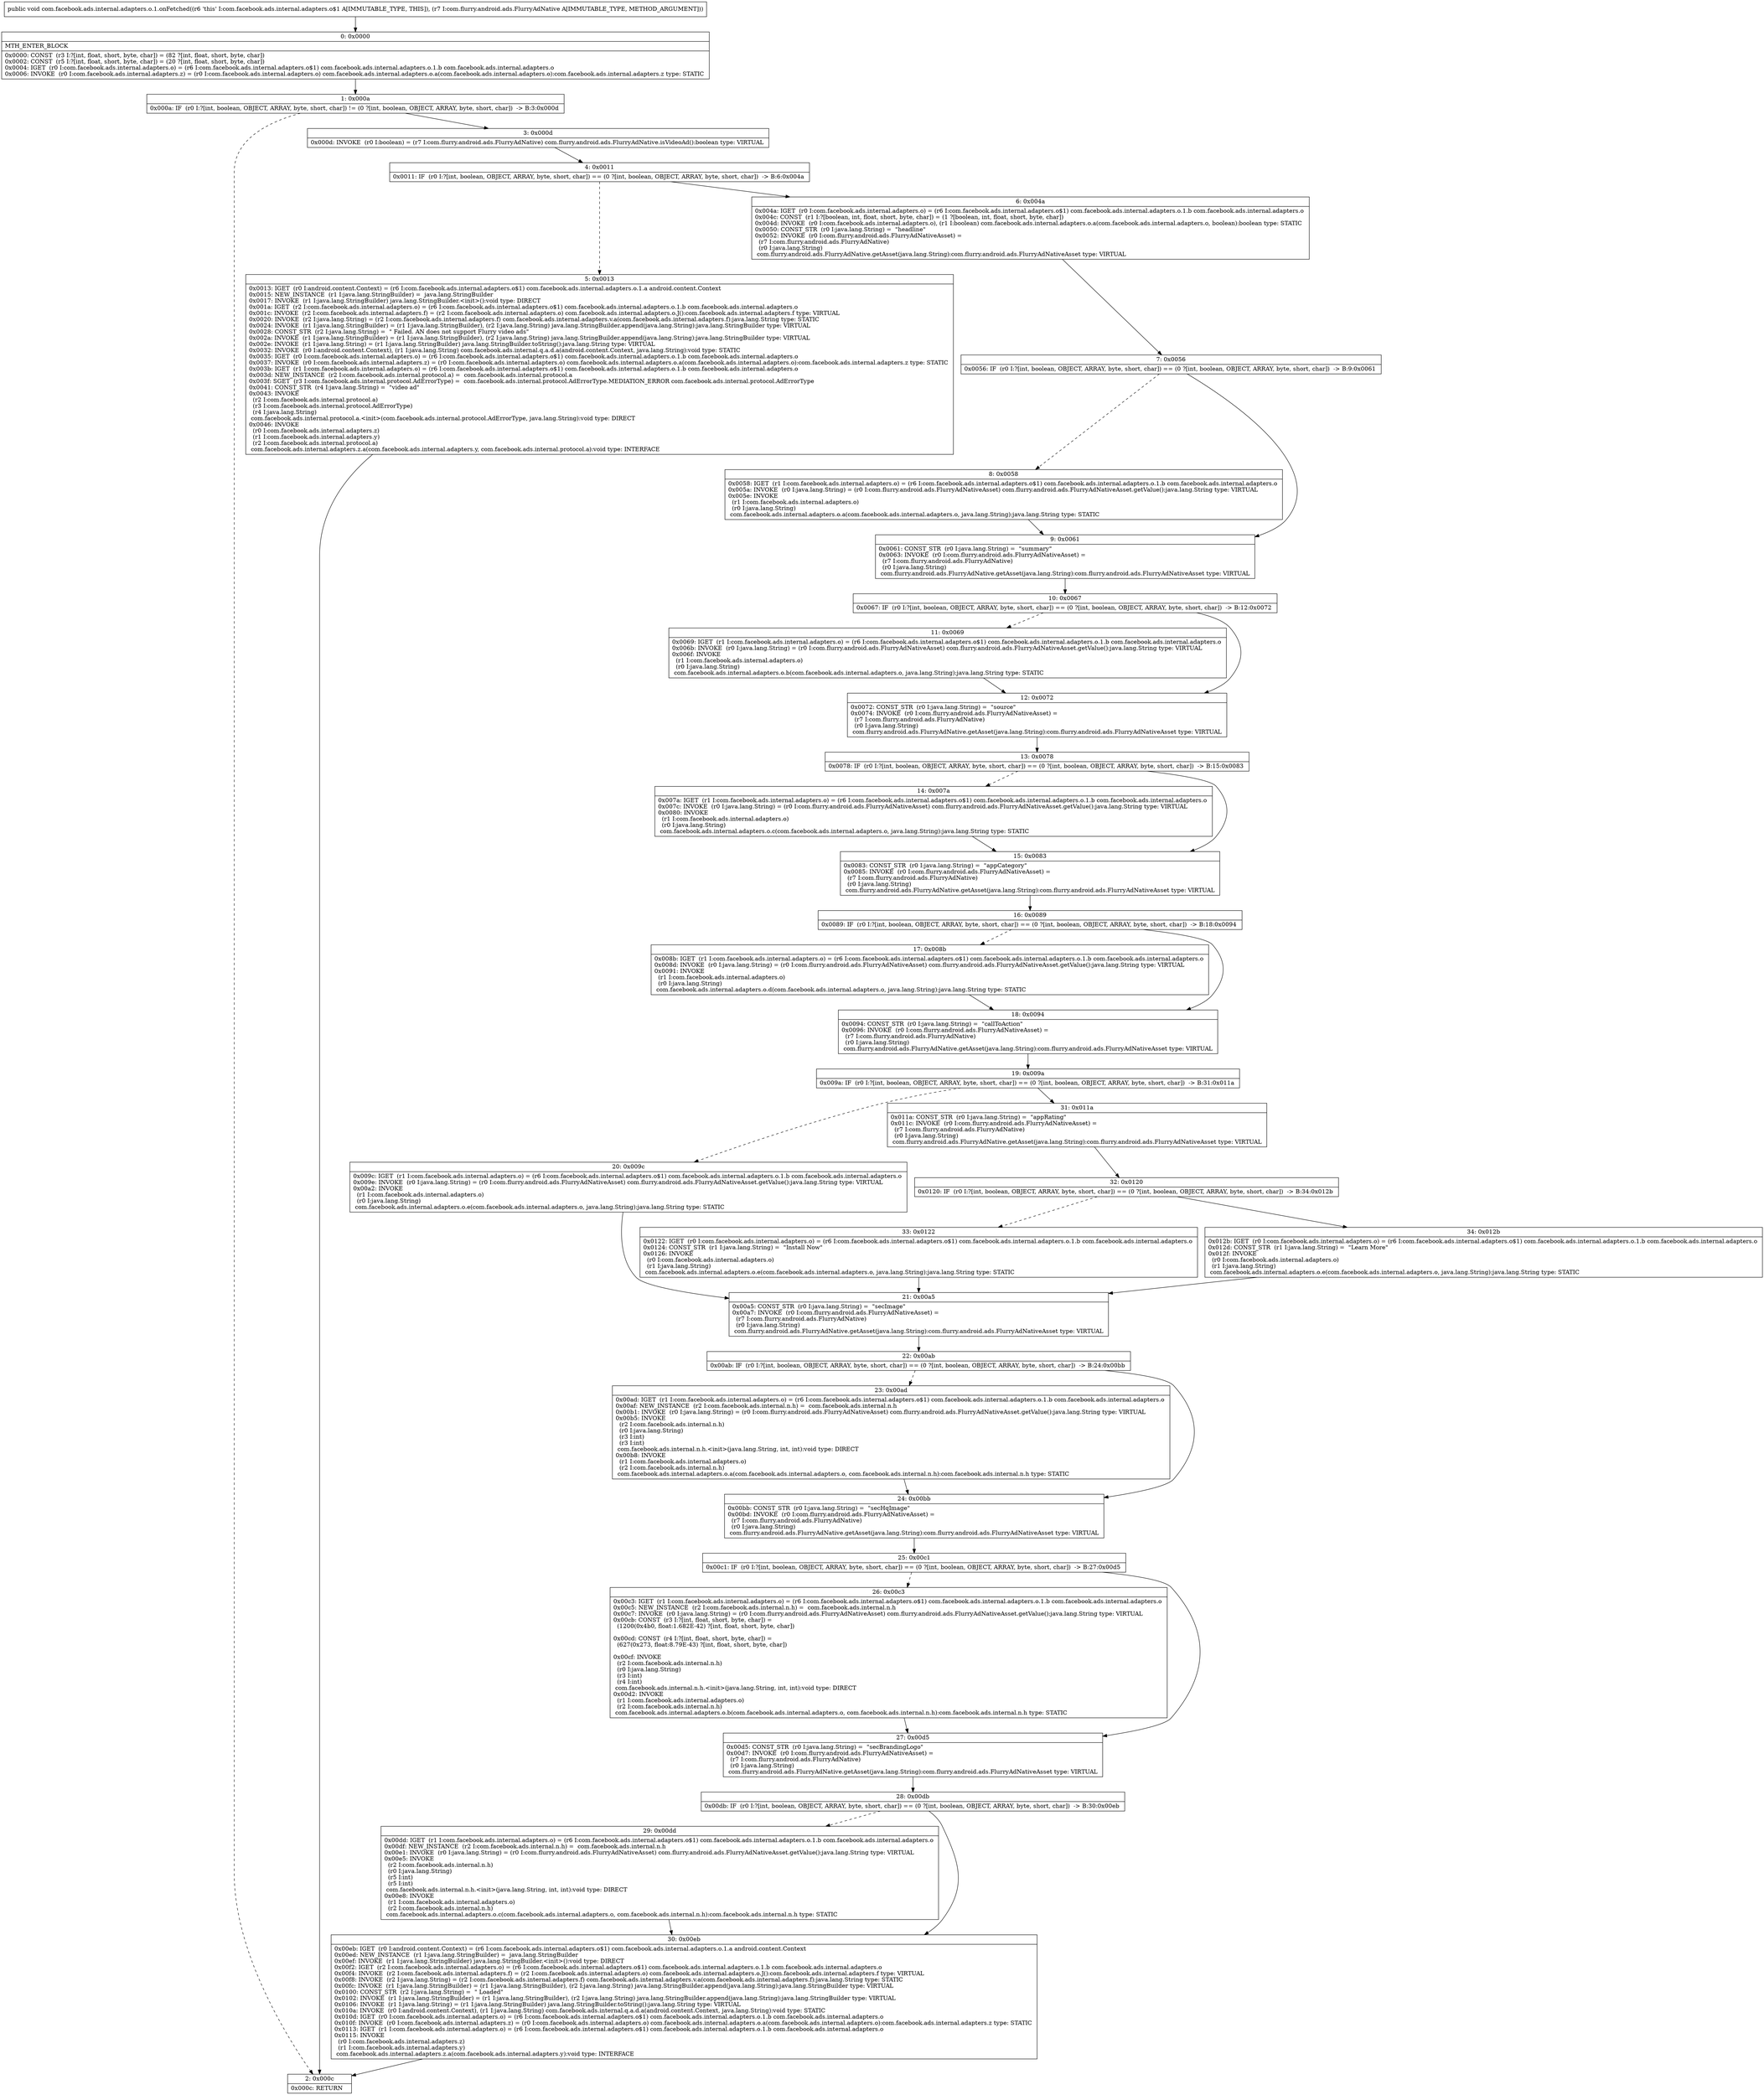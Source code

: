 digraph "CFG forcom.facebook.ads.internal.adapters.o.1.onFetched(Lcom\/flurry\/android\/ads\/FlurryAdNative;)V" {
Node_0 [shape=record,label="{0\:\ 0x0000|MTH_ENTER_BLOCK\l|0x0000: CONST  (r3 I:?[int, float, short, byte, char]) = (82 ?[int, float, short, byte, char]) \l0x0002: CONST  (r5 I:?[int, float, short, byte, char]) = (20 ?[int, float, short, byte, char]) \l0x0004: IGET  (r0 I:com.facebook.ads.internal.adapters.o) = (r6 I:com.facebook.ads.internal.adapters.o$1) com.facebook.ads.internal.adapters.o.1.b com.facebook.ads.internal.adapters.o \l0x0006: INVOKE  (r0 I:com.facebook.ads.internal.adapters.z) = (r0 I:com.facebook.ads.internal.adapters.o) com.facebook.ads.internal.adapters.o.a(com.facebook.ads.internal.adapters.o):com.facebook.ads.internal.adapters.z type: STATIC \l}"];
Node_1 [shape=record,label="{1\:\ 0x000a|0x000a: IF  (r0 I:?[int, boolean, OBJECT, ARRAY, byte, short, char]) != (0 ?[int, boolean, OBJECT, ARRAY, byte, short, char])  \-\> B:3:0x000d \l}"];
Node_2 [shape=record,label="{2\:\ 0x000c|0x000c: RETURN   \l}"];
Node_3 [shape=record,label="{3\:\ 0x000d|0x000d: INVOKE  (r0 I:boolean) = (r7 I:com.flurry.android.ads.FlurryAdNative) com.flurry.android.ads.FlurryAdNative.isVideoAd():boolean type: VIRTUAL \l}"];
Node_4 [shape=record,label="{4\:\ 0x0011|0x0011: IF  (r0 I:?[int, boolean, OBJECT, ARRAY, byte, short, char]) == (0 ?[int, boolean, OBJECT, ARRAY, byte, short, char])  \-\> B:6:0x004a \l}"];
Node_5 [shape=record,label="{5\:\ 0x0013|0x0013: IGET  (r0 I:android.content.Context) = (r6 I:com.facebook.ads.internal.adapters.o$1) com.facebook.ads.internal.adapters.o.1.a android.content.Context \l0x0015: NEW_INSTANCE  (r1 I:java.lang.StringBuilder) =  java.lang.StringBuilder \l0x0017: INVOKE  (r1 I:java.lang.StringBuilder) java.lang.StringBuilder.\<init\>():void type: DIRECT \l0x001a: IGET  (r2 I:com.facebook.ads.internal.adapters.o) = (r6 I:com.facebook.ads.internal.adapters.o$1) com.facebook.ads.internal.adapters.o.1.b com.facebook.ads.internal.adapters.o \l0x001c: INVOKE  (r2 I:com.facebook.ads.internal.adapters.f) = (r2 I:com.facebook.ads.internal.adapters.o) com.facebook.ads.internal.adapters.o.J():com.facebook.ads.internal.adapters.f type: VIRTUAL \l0x0020: INVOKE  (r2 I:java.lang.String) = (r2 I:com.facebook.ads.internal.adapters.f) com.facebook.ads.internal.adapters.v.a(com.facebook.ads.internal.adapters.f):java.lang.String type: STATIC \l0x0024: INVOKE  (r1 I:java.lang.StringBuilder) = (r1 I:java.lang.StringBuilder), (r2 I:java.lang.String) java.lang.StringBuilder.append(java.lang.String):java.lang.StringBuilder type: VIRTUAL \l0x0028: CONST_STR  (r2 I:java.lang.String) =  \" Failed. AN does not support Flurry video ads\" \l0x002a: INVOKE  (r1 I:java.lang.StringBuilder) = (r1 I:java.lang.StringBuilder), (r2 I:java.lang.String) java.lang.StringBuilder.append(java.lang.String):java.lang.StringBuilder type: VIRTUAL \l0x002e: INVOKE  (r1 I:java.lang.String) = (r1 I:java.lang.StringBuilder) java.lang.StringBuilder.toString():java.lang.String type: VIRTUAL \l0x0032: INVOKE  (r0 I:android.content.Context), (r1 I:java.lang.String) com.facebook.ads.internal.q.a.d.a(android.content.Context, java.lang.String):void type: STATIC \l0x0035: IGET  (r0 I:com.facebook.ads.internal.adapters.o) = (r6 I:com.facebook.ads.internal.adapters.o$1) com.facebook.ads.internal.adapters.o.1.b com.facebook.ads.internal.adapters.o \l0x0037: INVOKE  (r0 I:com.facebook.ads.internal.adapters.z) = (r0 I:com.facebook.ads.internal.adapters.o) com.facebook.ads.internal.adapters.o.a(com.facebook.ads.internal.adapters.o):com.facebook.ads.internal.adapters.z type: STATIC \l0x003b: IGET  (r1 I:com.facebook.ads.internal.adapters.o) = (r6 I:com.facebook.ads.internal.adapters.o$1) com.facebook.ads.internal.adapters.o.1.b com.facebook.ads.internal.adapters.o \l0x003d: NEW_INSTANCE  (r2 I:com.facebook.ads.internal.protocol.a) =  com.facebook.ads.internal.protocol.a \l0x003f: SGET  (r3 I:com.facebook.ads.internal.protocol.AdErrorType) =  com.facebook.ads.internal.protocol.AdErrorType.MEDIATION_ERROR com.facebook.ads.internal.protocol.AdErrorType \l0x0041: CONST_STR  (r4 I:java.lang.String) =  \"video ad\" \l0x0043: INVOKE  \l  (r2 I:com.facebook.ads.internal.protocol.a)\l  (r3 I:com.facebook.ads.internal.protocol.AdErrorType)\l  (r4 I:java.lang.String)\l com.facebook.ads.internal.protocol.a.\<init\>(com.facebook.ads.internal.protocol.AdErrorType, java.lang.String):void type: DIRECT \l0x0046: INVOKE  \l  (r0 I:com.facebook.ads.internal.adapters.z)\l  (r1 I:com.facebook.ads.internal.adapters.y)\l  (r2 I:com.facebook.ads.internal.protocol.a)\l com.facebook.ads.internal.adapters.z.a(com.facebook.ads.internal.adapters.y, com.facebook.ads.internal.protocol.a):void type: INTERFACE \l}"];
Node_6 [shape=record,label="{6\:\ 0x004a|0x004a: IGET  (r0 I:com.facebook.ads.internal.adapters.o) = (r6 I:com.facebook.ads.internal.adapters.o$1) com.facebook.ads.internal.adapters.o.1.b com.facebook.ads.internal.adapters.o \l0x004c: CONST  (r1 I:?[boolean, int, float, short, byte, char]) = (1 ?[boolean, int, float, short, byte, char]) \l0x004d: INVOKE  (r0 I:com.facebook.ads.internal.adapters.o), (r1 I:boolean) com.facebook.ads.internal.adapters.o.a(com.facebook.ads.internal.adapters.o, boolean):boolean type: STATIC \l0x0050: CONST_STR  (r0 I:java.lang.String) =  \"headline\" \l0x0052: INVOKE  (r0 I:com.flurry.android.ads.FlurryAdNativeAsset) = \l  (r7 I:com.flurry.android.ads.FlurryAdNative)\l  (r0 I:java.lang.String)\l com.flurry.android.ads.FlurryAdNative.getAsset(java.lang.String):com.flurry.android.ads.FlurryAdNativeAsset type: VIRTUAL \l}"];
Node_7 [shape=record,label="{7\:\ 0x0056|0x0056: IF  (r0 I:?[int, boolean, OBJECT, ARRAY, byte, short, char]) == (0 ?[int, boolean, OBJECT, ARRAY, byte, short, char])  \-\> B:9:0x0061 \l}"];
Node_8 [shape=record,label="{8\:\ 0x0058|0x0058: IGET  (r1 I:com.facebook.ads.internal.adapters.o) = (r6 I:com.facebook.ads.internal.adapters.o$1) com.facebook.ads.internal.adapters.o.1.b com.facebook.ads.internal.adapters.o \l0x005a: INVOKE  (r0 I:java.lang.String) = (r0 I:com.flurry.android.ads.FlurryAdNativeAsset) com.flurry.android.ads.FlurryAdNativeAsset.getValue():java.lang.String type: VIRTUAL \l0x005e: INVOKE  \l  (r1 I:com.facebook.ads.internal.adapters.o)\l  (r0 I:java.lang.String)\l com.facebook.ads.internal.adapters.o.a(com.facebook.ads.internal.adapters.o, java.lang.String):java.lang.String type: STATIC \l}"];
Node_9 [shape=record,label="{9\:\ 0x0061|0x0061: CONST_STR  (r0 I:java.lang.String) =  \"summary\" \l0x0063: INVOKE  (r0 I:com.flurry.android.ads.FlurryAdNativeAsset) = \l  (r7 I:com.flurry.android.ads.FlurryAdNative)\l  (r0 I:java.lang.String)\l com.flurry.android.ads.FlurryAdNative.getAsset(java.lang.String):com.flurry.android.ads.FlurryAdNativeAsset type: VIRTUAL \l}"];
Node_10 [shape=record,label="{10\:\ 0x0067|0x0067: IF  (r0 I:?[int, boolean, OBJECT, ARRAY, byte, short, char]) == (0 ?[int, boolean, OBJECT, ARRAY, byte, short, char])  \-\> B:12:0x0072 \l}"];
Node_11 [shape=record,label="{11\:\ 0x0069|0x0069: IGET  (r1 I:com.facebook.ads.internal.adapters.o) = (r6 I:com.facebook.ads.internal.adapters.o$1) com.facebook.ads.internal.adapters.o.1.b com.facebook.ads.internal.adapters.o \l0x006b: INVOKE  (r0 I:java.lang.String) = (r0 I:com.flurry.android.ads.FlurryAdNativeAsset) com.flurry.android.ads.FlurryAdNativeAsset.getValue():java.lang.String type: VIRTUAL \l0x006f: INVOKE  \l  (r1 I:com.facebook.ads.internal.adapters.o)\l  (r0 I:java.lang.String)\l com.facebook.ads.internal.adapters.o.b(com.facebook.ads.internal.adapters.o, java.lang.String):java.lang.String type: STATIC \l}"];
Node_12 [shape=record,label="{12\:\ 0x0072|0x0072: CONST_STR  (r0 I:java.lang.String) =  \"source\" \l0x0074: INVOKE  (r0 I:com.flurry.android.ads.FlurryAdNativeAsset) = \l  (r7 I:com.flurry.android.ads.FlurryAdNative)\l  (r0 I:java.lang.String)\l com.flurry.android.ads.FlurryAdNative.getAsset(java.lang.String):com.flurry.android.ads.FlurryAdNativeAsset type: VIRTUAL \l}"];
Node_13 [shape=record,label="{13\:\ 0x0078|0x0078: IF  (r0 I:?[int, boolean, OBJECT, ARRAY, byte, short, char]) == (0 ?[int, boolean, OBJECT, ARRAY, byte, short, char])  \-\> B:15:0x0083 \l}"];
Node_14 [shape=record,label="{14\:\ 0x007a|0x007a: IGET  (r1 I:com.facebook.ads.internal.adapters.o) = (r6 I:com.facebook.ads.internal.adapters.o$1) com.facebook.ads.internal.adapters.o.1.b com.facebook.ads.internal.adapters.o \l0x007c: INVOKE  (r0 I:java.lang.String) = (r0 I:com.flurry.android.ads.FlurryAdNativeAsset) com.flurry.android.ads.FlurryAdNativeAsset.getValue():java.lang.String type: VIRTUAL \l0x0080: INVOKE  \l  (r1 I:com.facebook.ads.internal.adapters.o)\l  (r0 I:java.lang.String)\l com.facebook.ads.internal.adapters.o.c(com.facebook.ads.internal.adapters.o, java.lang.String):java.lang.String type: STATIC \l}"];
Node_15 [shape=record,label="{15\:\ 0x0083|0x0083: CONST_STR  (r0 I:java.lang.String) =  \"appCategory\" \l0x0085: INVOKE  (r0 I:com.flurry.android.ads.FlurryAdNativeAsset) = \l  (r7 I:com.flurry.android.ads.FlurryAdNative)\l  (r0 I:java.lang.String)\l com.flurry.android.ads.FlurryAdNative.getAsset(java.lang.String):com.flurry.android.ads.FlurryAdNativeAsset type: VIRTUAL \l}"];
Node_16 [shape=record,label="{16\:\ 0x0089|0x0089: IF  (r0 I:?[int, boolean, OBJECT, ARRAY, byte, short, char]) == (0 ?[int, boolean, OBJECT, ARRAY, byte, short, char])  \-\> B:18:0x0094 \l}"];
Node_17 [shape=record,label="{17\:\ 0x008b|0x008b: IGET  (r1 I:com.facebook.ads.internal.adapters.o) = (r6 I:com.facebook.ads.internal.adapters.o$1) com.facebook.ads.internal.adapters.o.1.b com.facebook.ads.internal.adapters.o \l0x008d: INVOKE  (r0 I:java.lang.String) = (r0 I:com.flurry.android.ads.FlurryAdNativeAsset) com.flurry.android.ads.FlurryAdNativeAsset.getValue():java.lang.String type: VIRTUAL \l0x0091: INVOKE  \l  (r1 I:com.facebook.ads.internal.adapters.o)\l  (r0 I:java.lang.String)\l com.facebook.ads.internal.adapters.o.d(com.facebook.ads.internal.adapters.o, java.lang.String):java.lang.String type: STATIC \l}"];
Node_18 [shape=record,label="{18\:\ 0x0094|0x0094: CONST_STR  (r0 I:java.lang.String) =  \"callToAction\" \l0x0096: INVOKE  (r0 I:com.flurry.android.ads.FlurryAdNativeAsset) = \l  (r7 I:com.flurry.android.ads.FlurryAdNative)\l  (r0 I:java.lang.String)\l com.flurry.android.ads.FlurryAdNative.getAsset(java.lang.String):com.flurry.android.ads.FlurryAdNativeAsset type: VIRTUAL \l}"];
Node_19 [shape=record,label="{19\:\ 0x009a|0x009a: IF  (r0 I:?[int, boolean, OBJECT, ARRAY, byte, short, char]) == (0 ?[int, boolean, OBJECT, ARRAY, byte, short, char])  \-\> B:31:0x011a \l}"];
Node_20 [shape=record,label="{20\:\ 0x009c|0x009c: IGET  (r1 I:com.facebook.ads.internal.adapters.o) = (r6 I:com.facebook.ads.internal.adapters.o$1) com.facebook.ads.internal.adapters.o.1.b com.facebook.ads.internal.adapters.o \l0x009e: INVOKE  (r0 I:java.lang.String) = (r0 I:com.flurry.android.ads.FlurryAdNativeAsset) com.flurry.android.ads.FlurryAdNativeAsset.getValue():java.lang.String type: VIRTUAL \l0x00a2: INVOKE  \l  (r1 I:com.facebook.ads.internal.adapters.o)\l  (r0 I:java.lang.String)\l com.facebook.ads.internal.adapters.o.e(com.facebook.ads.internal.adapters.o, java.lang.String):java.lang.String type: STATIC \l}"];
Node_21 [shape=record,label="{21\:\ 0x00a5|0x00a5: CONST_STR  (r0 I:java.lang.String) =  \"secImage\" \l0x00a7: INVOKE  (r0 I:com.flurry.android.ads.FlurryAdNativeAsset) = \l  (r7 I:com.flurry.android.ads.FlurryAdNative)\l  (r0 I:java.lang.String)\l com.flurry.android.ads.FlurryAdNative.getAsset(java.lang.String):com.flurry.android.ads.FlurryAdNativeAsset type: VIRTUAL \l}"];
Node_22 [shape=record,label="{22\:\ 0x00ab|0x00ab: IF  (r0 I:?[int, boolean, OBJECT, ARRAY, byte, short, char]) == (0 ?[int, boolean, OBJECT, ARRAY, byte, short, char])  \-\> B:24:0x00bb \l}"];
Node_23 [shape=record,label="{23\:\ 0x00ad|0x00ad: IGET  (r1 I:com.facebook.ads.internal.adapters.o) = (r6 I:com.facebook.ads.internal.adapters.o$1) com.facebook.ads.internal.adapters.o.1.b com.facebook.ads.internal.adapters.o \l0x00af: NEW_INSTANCE  (r2 I:com.facebook.ads.internal.n.h) =  com.facebook.ads.internal.n.h \l0x00b1: INVOKE  (r0 I:java.lang.String) = (r0 I:com.flurry.android.ads.FlurryAdNativeAsset) com.flurry.android.ads.FlurryAdNativeAsset.getValue():java.lang.String type: VIRTUAL \l0x00b5: INVOKE  \l  (r2 I:com.facebook.ads.internal.n.h)\l  (r0 I:java.lang.String)\l  (r3 I:int)\l  (r3 I:int)\l com.facebook.ads.internal.n.h.\<init\>(java.lang.String, int, int):void type: DIRECT \l0x00b8: INVOKE  \l  (r1 I:com.facebook.ads.internal.adapters.o)\l  (r2 I:com.facebook.ads.internal.n.h)\l com.facebook.ads.internal.adapters.o.a(com.facebook.ads.internal.adapters.o, com.facebook.ads.internal.n.h):com.facebook.ads.internal.n.h type: STATIC \l}"];
Node_24 [shape=record,label="{24\:\ 0x00bb|0x00bb: CONST_STR  (r0 I:java.lang.String) =  \"secHqImage\" \l0x00bd: INVOKE  (r0 I:com.flurry.android.ads.FlurryAdNativeAsset) = \l  (r7 I:com.flurry.android.ads.FlurryAdNative)\l  (r0 I:java.lang.String)\l com.flurry.android.ads.FlurryAdNative.getAsset(java.lang.String):com.flurry.android.ads.FlurryAdNativeAsset type: VIRTUAL \l}"];
Node_25 [shape=record,label="{25\:\ 0x00c1|0x00c1: IF  (r0 I:?[int, boolean, OBJECT, ARRAY, byte, short, char]) == (0 ?[int, boolean, OBJECT, ARRAY, byte, short, char])  \-\> B:27:0x00d5 \l}"];
Node_26 [shape=record,label="{26\:\ 0x00c3|0x00c3: IGET  (r1 I:com.facebook.ads.internal.adapters.o) = (r6 I:com.facebook.ads.internal.adapters.o$1) com.facebook.ads.internal.adapters.o.1.b com.facebook.ads.internal.adapters.o \l0x00c5: NEW_INSTANCE  (r2 I:com.facebook.ads.internal.n.h) =  com.facebook.ads.internal.n.h \l0x00c7: INVOKE  (r0 I:java.lang.String) = (r0 I:com.flurry.android.ads.FlurryAdNativeAsset) com.flurry.android.ads.FlurryAdNativeAsset.getValue():java.lang.String type: VIRTUAL \l0x00cb: CONST  (r3 I:?[int, float, short, byte, char]) = \l  (1200(0x4b0, float:1.682E\-42) ?[int, float, short, byte, char])\l \l0x00cd: CONST  (r4 I:?[int, float, short, byte, char]) = \l  (627(0x273, float:8.79E\-43) ?[int, float, short, byte, char])\l \l0x00cf: INVOKE  \l  (r2 I:com.facebook.ads.internal.n.h)\l  (r0 I:java.lang.String)\l  (r3 I:int)\l  (r4 I:int)\l com.facebook.ads.internal.n.h.\<init\>(java.lang.String, int, int):void type: DIRECT \l0x00d2: INVOKE  \l  (r1 I:com.facebook.ads.internal.adapters.o)\l  (r2 I:com.facebook.ads.internal.n.h)\l com.facebook.ads.internal.adapters.o.b(com.facebook.ads.internal.adapters.o, com.facebook.ads.internal.n.h):com.facebook.ads.internal.n.h type: STATIC \l}"];
Node_27 [shape=record,label="{27\:\ 0x00d5|0x00d5: CONST_STR  (r0 I:java.lang.String) =  \"secBrandingLogo\" \l0x00d7: INVOKE  (r0 I:com.flurry.android.ads.FlurryAdNativeAsset) = \l  (r7 I:com.flurry.android.ads.FlurryAdNative)\l  (r0 I:java.lang.String)\l com.flurry.android.ads.FlurryAdNative.getAsset(java.lang.String):com.flurry.android.ads.FlurryAdNativeAsset type: VIRTUAL \l}"];
Node_28 [shape=record,label="{28\:\ 0x00db|0x00db: IF  (r0 I:?[int, boolean, OBJECT, ARRAY, byte, short, char]) == (0 ?[int, boolean, OBJECT, ARRAY, byte, short, char])  \-\> B:30:0x00eb \l}"];
Node_29 [shape=record,label="{29\:\ 0x00dd|0x00dd: IGET  (r1 I:com.facebook.ads.internal.adapters.o) = (r6 I:com.facebook.ads.internal.adapters.o$1) com.facebook.ads.internal.adapters.o.1.b com.facebook.ads.internal.adapters.o \l0x00df: NEW_INSTANCE  (r2 I:com.facebook.ads.internal.n.h) =  com.facebook.ads.internal.n.h \l0x00e1: INVOKE  (r0 I:java.lang.String) = (r0 I:com.flurry.android.ads.FlurryAdNativeAsset) com.flurry.android.ads.FlurryAdNativeAsset.getValue():java.lang.String type: VIRTUAL \l0x00e5: INVOKE  \l  (r2 I:com.facebook.ads.internal.n.h)\l  (r0 I:java.lang.String)\l  (r5 I:int)\l  (r5 I:int)\l com.facebook.ads.internal.n.h.\<init\>(java.lang.String, int, int):void type: DIRECT \l0x00e8: INVOKE  \l  (r1 I:com.facebook.ads.internal.adapters.o)\l  (r2 I:com.facebook.ads.internal.n.h)\l com.facebook.ads.internal.adapters.o.c(com.facebook.ads.internal.adapters.o, com.facebook.ads.internal.n.h):com.facebook.ads.internal.n.h type: STATIC \l}"];
Node_30 [shape=record,label="{30\:\ 0x00eb|0x00eb: IGET  (r0 I:android.content.Context) = (r6 I:com.facebook.ads.internal.adapters.o$1) com.facebook.ads.internal.adapters.o.1.a android.content.Context \l0x00ed: NEW_INSTANCE  (r1 I:java.lang.StringBuilder) =  java.lang.StringBuilder \l0x00ef: INVOKE  (r1 I:java.lang.StringBuilder) java.lang.StringBuilder.\<init\>():void type: DIRECT \l0x00f2: IGET  (r2 I:com.facebook.ads.internal.adapters.o) = (r6 I:com.facebook.ads.internal.adapters.o$1) com.facebook.ads.internal.adapters.o.1.b com.facebook.ads.internal.adapters.o \l0x00f4: INVOKE  (r2 I:com.facebook.ads.internal.adapters.f) = (r2 I:com.facebook.ads.internal.adapters.o) com.facebook.ads.internal.adapters.o.J():com.facebook.ads.internal.adapters.f type: VIRTUAL \l0x00f8: INVOKE  (r2 I:java.lang.String) = (r2 I:com.facebook.ads.internal.adapters.f) com.facebook.ads.internal.adapters.v.a(com.facebook.ads.internal.adapters.f):java.lang.String type: STATIC \l0x00fc: INVOKE  (r1 I:java.lang.StringBuilder) = (r1 I:java.lang.StringBuilder), (r2 I:java.lang.String) java.lang.StringBuilder.append(java.lang.String):java.lang.StringBuilder type: VIRTUAL \l0x0100: CONST_STR  (r2 I:java.lang.String) =  \" Loaded\" \l0x0102: INVOKE  (r1 I:java.lang.StringBuilder) = (r1 I:java.lang.StringBuilder), (r2 I:java.lang.String) java.lang.StringBuilder.append(java.lang.String):java.lang.StringBuilder type: VIRTUAL \l0x0106: INVOKE  (r1 I:java.lang.String) = (r1 I:java.lang.StringBuilder) java.lang.StringBuilder.toString():java.lang.String type: VIRTUAL \l0x010a: INVOKE  (r0 I:android.content.Context), (r1 I:java.lang.String) com.facebook.ads.internal.q.a.d.a(android.content.Context, java.lang.String):void type: STATIC \l0x010d: IGET  (r0 I:com.facebook.ads.internal.adapters.o) = (r6 I:com.facebook.ads.internal.adapters.o$1) com.facebook.ads.internal.adapters.o.1.b com.facebook.ads.internal.adapters.o \l0x010f: INVOKE  (r0 I:com.facebook.ads.internal.adapters.z) = (r0 I:com.facebook.ads.internal.adapters.o) com.facebook.ads.internal.adapters.o.a(com.facebook.ads.internal.adapters.o):com.facebook.ads.internal.adapters.z type: STATIC \l0x0113: IGET  (r1 I:com.facebook.ads.internal.adapters.o) = (r6 I:com.facebook.ads.internal.adapters.o$1) com.facebook.ads.internal.adapters.o.1.b com.facebook.ads.internal.adapters.o \l0x0115: INVOKE  \l  (r0 I:com.facebook.ads.internal.adapters.z)\l  (r1 I:com.facebook.ads.internal.adapters.y)\l com.facebook.ads.internal.adapters.z.a(com.facebook.ads.internal.adapters.y):void type: INTERFACE \l}"];
Node_31 [shape=record,label="{31\:\ 0x011a|0x011a: CONST_STR  (r0 I:java.lang.String) =  \"appRating\" \l0x011c: INVOKE  (r0 I:com.flurry.android.ads.FlurryAdNativeAsset) = \l  (r7 I:com.flurry.android.ads.FlurryAdNative)\l  (r0 I:java.lang.String)\l com.flurry.android.ads.FlurryAdNative.getAsset(java.lang.String):com.flurry.android.ads.FlurryAdNativeAsset type: VIRTUAL \l}"];
Node_32 [shape=record,label="{32\:\ 0x0120|0x0120: IF  (r0 I:?[int, boolean, OBJECT, ARRAY, byte, short, char]) == (0 ?[int, boolean, OBJECT, ARRAY, byte, short, char])  \-\> B:34:0x012b \l}"];
Node_33 [shape=record,label="{33\:\ 0x0122|0x0122: IGET  (r0 I:com.facebook.ads.internal.adapters.o) = (r6 I:com.facebook.ads.internal.adapters.o$1) com.facebook.ads.internal.adapters.o.1.b com.facebook.ads.internal.adapters.o \l0x0124: CONST_STR  (r1 I:java.lang.String) =  \"Install Now\" \l0x0126: INVOKE  \l  (r0 I:com.facebook.ads.internal.adapters.o)\l  (r1 I:java.lang.String)\l com.facebook.ads.internal.adapters.o.e(com.facebook.ads.internal.adapters.o, java.lang.String):java.lang.String type: STATIC \l}"];
Node_34 [shape=record,label="{34\:\ 0x012b|0x012b: IGET  (r0 I:com.facebook.ads.internal.adapters.o) = (r6 I:com.facebook.ads.internal.adapters.o$1) com.facebook.ads.internal.adapters.o.1.b com.facebook.ads.internal.adapters.o \l0x012d: CONST_STR  (r1 I:java.lang.String) =  \"Learn More\" \l0x012f: INVOKE  \l  (r0 I:com.facebook.ads.internal.adapters.o)\l  (r1 I:java.lang.String)\l com.facebook.ads.internal.adapters.o.e(com.facebook.ads.internal.adapters.o, java.lang.String):java.lang.String type: STATIC \l}"];
MethodNode[shape=record,label="{public void com.facebook.ads.internal.adapters.o.1.onFetched((r6 'this' I:com.facebook.ads.internal.adapters.o$1 A[IMMUTABLE_TYPE, THIS]), (r7 I:com.flurry.android.ads.FlurryAdNative A[IMMUTABLE_TYPE, METHOD_ARGUMENT])) }"];
MethodNode -> Node_0;
Node_0 -> Node_1;
Node_1 -> Node_2[style=dashed];
Node_1 -> Node_3;
Node_3 -> Node_4;
Node_4 -> Node_5[style=dashed];
Node_4 -> Node_6;
Node_5 -> Node_2;
Node_6 -> Node_7;
Node_7 -> Node_8[style=dashed];
Node_7 -> Node_9;
Node_8 -> Node_9;
Node_9 -> Node_10;
Node_10 -> Node_11[style=dashed];
Node_10 -> Node_12;
Node_11 -> Node_12;
Node_12 -> Node_13;
Node_13 -> Node_14[style=dashed];
Node_13 -> Node_15;
Node_14 -> Node_15;
Node_15 -> Node_16;
Node_16 -> Node_17[style=dashed];
Node_16 -> Node_18;
Node_17 -> Node_18;
Node_18 -> Node_19;
Node_19 -> Node_20[style=dashed];
Node_19 -> Node_31;
Node_20 -> Node_21;
Node_21 -> Node_22;
Node_22 -> Node_23[style=dashed];
Node_22 -> Node_24;
Node_23 -> Node_24;
Node_24 -> Node_25;
Node_25 -> Node_26[style=dashed];
Node_25 -> Node_27;
Node_26 -> Node_27;
Node_27 -> Node_28;
Node_28 -> Node_29[style=dashed];
Node_28 -> Node_30;
Node_29 -> Node_30;
Node_30 -> Node_2;
Node_31 -> Node_32;
Node_32 -> Node_33[style=dashed];
Node_32 -> Node_34;
Node_33 -> Node_21;
Node_34 -> Node_21;
}

